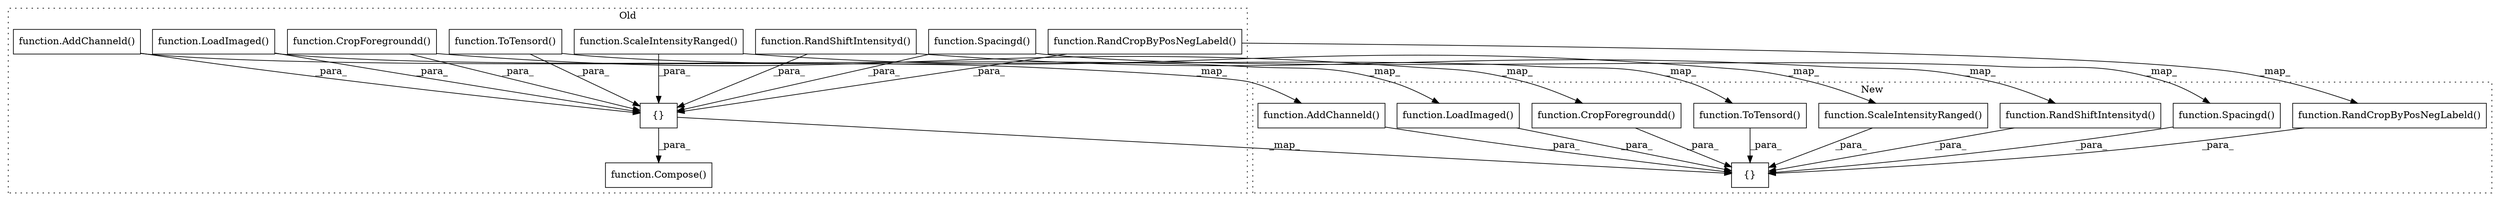 digraph G {
subgraph cluster0 {
1 [label="function.LoadImaged()" a="75" s="531" l="35" shape="box"];
3 [label="{}" a="59" s="513,1472" l="18,0" shape="box"];
6 [label="function.CropForegroundd()" a="75" s="929" l="60" shape="box"];
7 [label="function.Compose()" a="75" s="492,1487" l="21,10" shape="box"];
8 [label="function.ToTensord()" a="75" s="1438" l="34" shape="box"];
10 [label="function.ScaleIntensityRanged()" a="75" s="822" l="89" shape="box"];
12 [label="function.AddChanneld()" a="75" s="584" l="36" shape="box"];
14 [label="function.RandShiftIntensityd()" a="75" s="1364" l="56" shape="box"];
16 [label="function.Spacingd()" a="75" s="638" l="166" shape="box"];
18 [label="function.RandCropByPosNegLabeld()" a="75" s="1007" l="339" shape="box"];
label = "Old";
style="dotted";
}
subgraph cluster1 {
2 [label="function.LoadImaged()" a="75" s="493" l="35" shape="box"];
4 [label="{}" a="59" s="479,1354" l="14,0" shape="box"];
5 [label="function.CropForegroundd()" a="75" s="859" l="60" shape="box"];
9 [label="function.ToTensord()" a="75" s="1320" l="34" shape="box"];
11 [label="function.ScaleIntensityRanged()" a="75" s="756" l="89" shape="box"];
13 [label="function.AddChanneld()" a="75" s="542" l="36" shape="box"];
15 [label="function.RandShiftIntensityd()" a="75" s="1250" l="56" shape="box"];
17 [label="function.Spacingd()" a="75" s="592" l="150" shape="box"];
19 [label="function.RandCropByPosNegLabeld()" a="75" s="933" l="303" shape="box"];
label = "New";
style="dotted";
}
1 -> 2 [label="_map_"];
1 -> 3 [label="_para_"];
2 -> 4 [label="_para_"];
3 -> 4 [label="_map_"];
3 -> 7 [label="_para_"];
5 -> 4 [label="_para_"];
6 -> 3 [label="_para_"];
6 -> 5 [label="_map_"];
8 -> 3 [label="_para_"];
8 -> 9 [label="_map_"];
9 -> 4 [label="_para_"];
10 -> 3 [label="_para_"];
10 -> 11 [label="_map_"];
11 -> 4 [label="_para_"];
12 -> 3 [label="_para_"];
12 -> 13 [label="_map_"];
13 -> 4 [label="_para_"];
14 -> 15 [label="_map_"];
14 -> 3 [label="_para_"];
15 -> 4 [label="_para_"];
16 -> 3 [label="_para_"];
16 -> 17 [label="_map_"];
17 -> 4 [label="_para_"];
18 -> 19 [label="_map_"];
18 -> 3 [label="_para_"];
19 -> 4 [label="_para_"];
}